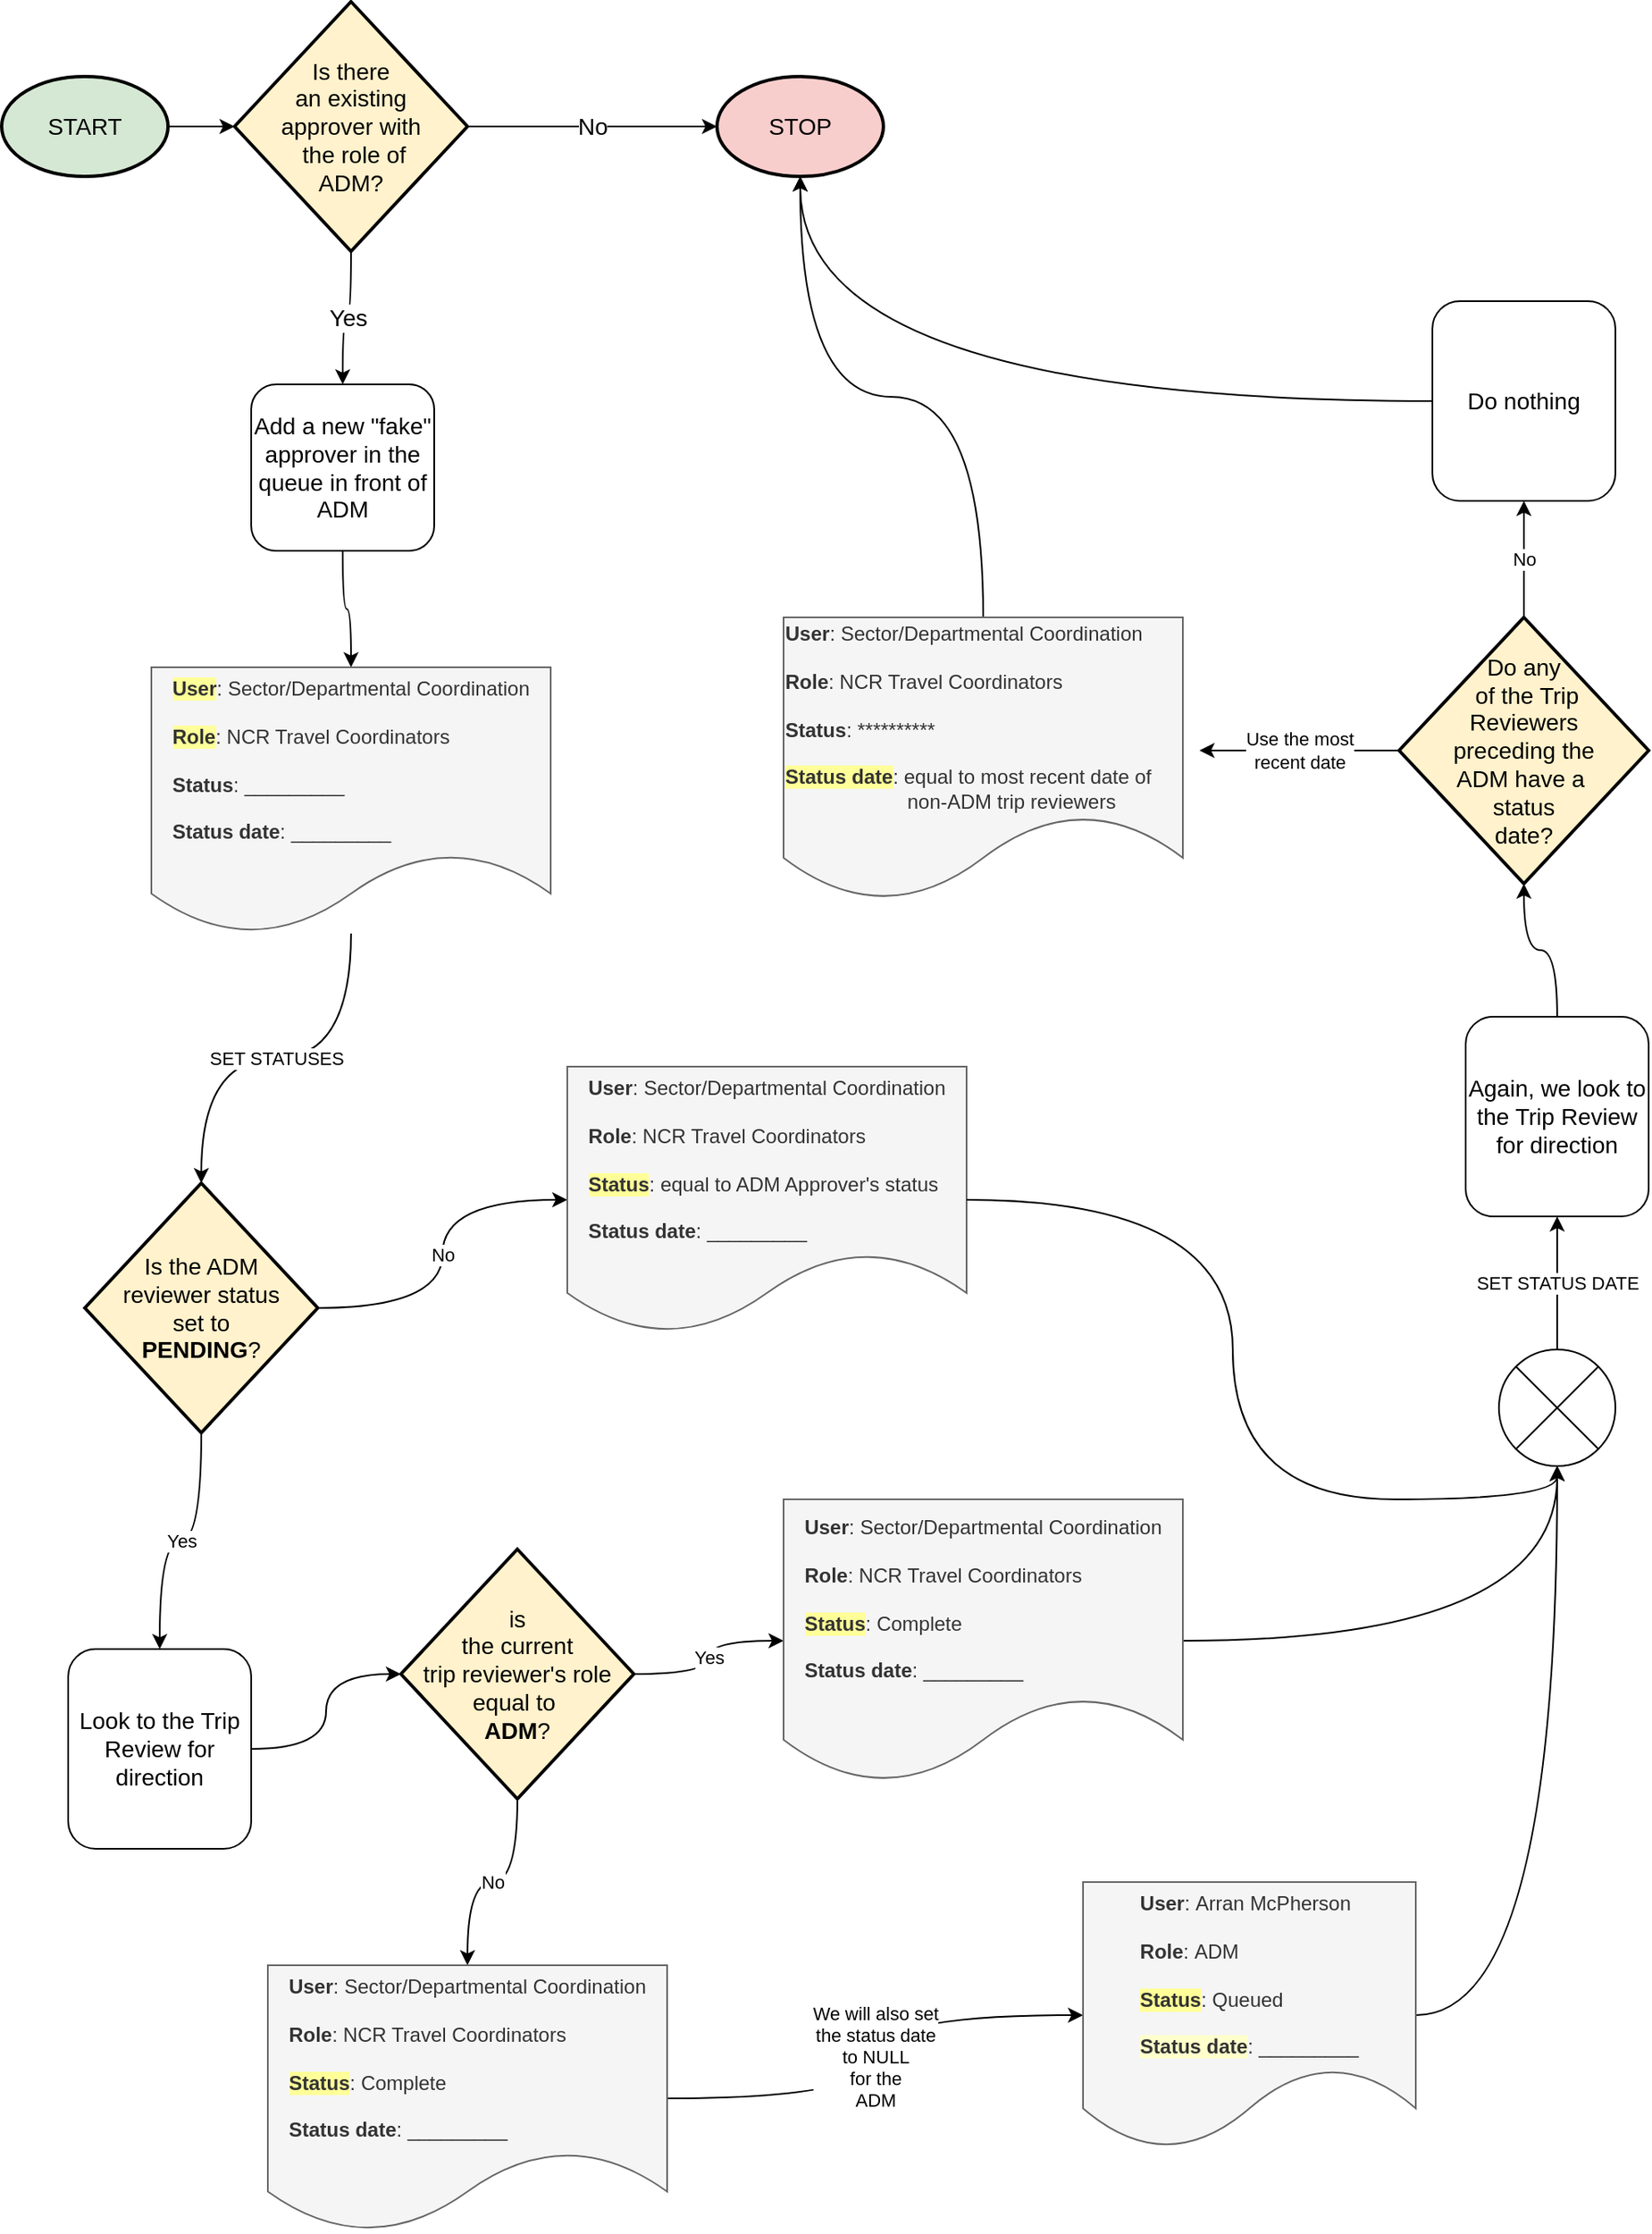 <mxfile version="22.1.5" type="github">
  <diagram id="C5RBs43oDa-KdzZeNtuy" name="Page-1">
    <mxGraphModel dx="1426" dy="793" grid="1" gridSize="10" guides="1" tooltips="1" connect="1" arrows="1" fold="1" page="1" pageScale="1" pageWidth="1169" pageHeight="827" math="0" shadow="0">
      <root>
        <mxCell id="WIyWlLk6GJQsqaUBKTNV-0" />
        <mxCell id="WIyWlLk6GJQsqaUBKTNV-1" parent="WIyWlLk6GJQsqaUBKTNV-0" />
        <mxCell id="TlhrCSe95SY9jLTqjl-a-0" value="START" style="strokeWidth=2;html=1;shape=mxgraph.flowchart.start_1;whiteSpace=wrap;fontSize=14;fillColor=#D5E8D4;" parent="WIyWlLk6GJQsqaUBKTNV-1" vertex="1">
          <mxGeometry x="30" y="65" width="100" height="60" as="geometry" />
        </mxCell>
        <mxCell id="TlhrCSe95SY9jLTqjl-a-4" value="" style="rounded=0;orthogonalLoop=1;jettySize=auto;html=1;fontSize=14;edgeStyle=orthogonalEdgeStyle;curved=1;" parent="WIyWlLk6GJQsqaUBKTNV-1" source="TlhrCSe95SY9jLTqjl-a-0" target="TlhrCSe95SY9jLTqjl-a-3" edge="1">
          <mxGeometry relative="1" as="geometry">
            <mxPoint x="340" y="103.488" as="sourcePoint" />
          </mxGeometry>
        </mxCell>
        <mxCell id="TlhrCSe95SY9jLTqjl-a-9" value="No" style="rounded=0;orthogonalLoop=1;jettySize=auto;html=1;fontSize=14;edgeStyle=orthogonalEdgeStyle;curved=1;" parent="WIyWlLk6GJQsqaUBKTNV-1" source="TlhrCSe95SY9jLTqjl-a-3" target="TlhrCSe95SY9jLTqjl-a-39" edge="1">
          <mxGeometry relative="1" as="geometry">
            <mxPoint x="395" y="80" as="targetPoint" />
          </mxGeometry>
        </mxCell>
        <mxCell id="TlhrCSe95SY9jLTqjl-a-12" value="Yes" style="rounded=0;orthogonalLoop=1;jettySize=auto;html=1;fontSize=14;edgeStyle=orthogonalEdgeStyle;curved=1;" parent="WIyWlLk6GJQsqaUBKTNV-1" source="TlhrCSe95SY9jLTqjl-a-3" target="2dVe8sMhS4PmmdCcYp6y-1" edge="1">
          <mxGeometry relative="1" as="geometry">
            <mxPoint x="176.699" y="249.81" as="targetPoint" />
          </mxGeometry>
        </mxCell>
        <mxCell id="TlhrCSe95SY9jLTqjl-a-3" value="Is there &lt;br&gt;an existing &lt;br&gt;approver with&lt;br&gt;&amp;nbsp;the role of &lt;br&gt;ADM?" style="rhombus;whiteSpace=wrap;html=1;strokeWidth=2;fontSize=14;fillColor=#FFF2CC;" parent="WIyWlLk6GJQsqaUBKTNV-1" vertex="1">
          <mxGeometry x="170" y="20" width="140" height="150" as="geometry" />
        </mxCell>
        <mxCell id="TlhrCSe95SY9jLTqjl-a-39" value="STOP" style="strokeWidth=2;html=1;shape=mxgraph.flowchart.start_1;whiteSpace=wrap;fontSize=14;fillColor=#F8CECC;" parent="WIyWlLk6GJQsqaUBKTNV-1" vertex="1">
          <mxGeometry x="460" y="65.0" width="100" height="60" as="geometry" />
        </mxCell>
        <mxCell id="2dVe8sMhS4PmmdCcYp6y-3" value="SET STATUSES" style="edgeStyle=orthogonalEdgeStyle;rounded=0;orthogonalLoop=1;jettySize=auto;html=1;curved=1;" edge="1" parent="WIyWlLk6GJQsqaUBKTNV-1" source="2dVe8sMhS4PmmdCcYp6y-17" target="2dVe8sMhS4PmmdCcYp6y-4">
          <mxGeometry relative="1" as="geometry">
            <mxPoint x="400" y="740" as="sourcePoint" />
            <mxPoint x="450" y="840" as="targetPoint" />
          </mxGeometry>
        </mxCell>
        <mxCell id="2dVe8sMhS4PmmdCcYp6y-18" style="edgeStyle=orthogonalEdgeStyle;rounded=0;orthogonalLoop=1;jettySize=auto;html=1;curved=1;" edge="1" parent="WIyWlLk6GJQsqaUBKTNV-1" source="2dVe8sMhS4PmmdCcYp6y-1" target="2dVe8sMhS4PmmdCcYp6y-17">
          <mxGeometry relative="1" as="geometry" />
        </mxCell>
        <mxCell id="2dVe8sMhS4PmmdCcYp6y-1" value="Add a new &quot;fake&quot; approver in the queue in front of ADM" style="rounded=1;whiteSpace=wrap;html=1;fontSize=14;" vertex="1" parent="WIyWlLk6GJQsqaUBKTNV-1">
          <mxGeometry x="180" y="250" width="110" height="100" as="geometry" />
        </mxCell>
        <mxCell id="2dVe8sMhS4PmmdCcYp6y-7" value="No" style="edgeStyle=orthogonalEdgeStyle;rounded=0;orthogonalLoop=1;jettySize=auto;html=1;curved=1;" edge="1" parent="WIyWlLk6GJQsqaUBKTNV-1" source="2dVe8sMhS4PmmdCcYp6y-4" target="2dVe8sMhS4PmmdCcYp6y-19">
          <mxGeometry relative="1" as="geometry">
            <mxPoint x="465" y="680" as="targetPoint" />
          </mxGeometry>
        </mxCell>
        <mxCell id="2dVe8sMhS4PmmdCcYp6y-8" value="Yes" style="edgeStyle=orthogonalEdgeStyle;rounded=0;orthogonalLoop=1;jettySize=auto;html=1;curved=1;" edge="1" parent="WIyWlLk6GJQsqaUBKTNV-1" source="2dVe8sMhS4PmmdCcYp6y-4" target="2dVe8sMhS4PmmdCcYp6y-6">
          <mxGeometry relative="1" as="geometry" />
        </mxCell>
        <mxCell id="2dVe8sMhS4PmmdCcYp6y-4" value="Is the ADM &lt;br&gt;reviewer status&lt;br&gt;&amp;nbsp;set to&amp;nbsp;&lt;br&gt;&lt;b&gt;PENDING&lt;/b&gt;?" style="rhombus;whiteSpace=wrap;html=1;strokeWidth=2;fontSize=14;fillColor=#FFF2CC;" vertex="1" parent="WIyWlLk6GJQsqaUBKTNV-1">
          <mxGeometry x="80" y="730" width="140" height="150" as="geometry" />
        </mxCell>
        <mxCell id="2dVe8sMhS4PmmdCcYp6y-10" style="edgeStyle=orthogonalEdgeStyle;rounded=0;orthogonalLoop=1;jettySize=auto;html=1;curved=1;" edge="1" parent="WIyWlLk6GJQsqaUBKTNV-1" source="2dVe8sMhS4PmmdCcYp6y-6" target="2dVe8sMhS4PmmdCcYp6y-9">
          <mxGeometry relative="1" as="geometry" />
        </mxCell>
        <mxCell id="2dVe8sMhS4PmmdCcYp6y-6" value="Look to the Trip Review for direction" style="rounded=1;whiteSpace=wrap;html=1;fontSize=14;" vertex="1" parent="WIyWlLk6GJQsqaUBKTNV-1">
          <mxGeometry x="70" y="1010" width="110" height="120" as="geometry" />
        </mxCell>
        <mxCell id="2dVe8sMhS4PmmdCcYp6y-12" value="Yes" style="edgeStyle=orthogonalEdgeStyle;rounded=0;orthogonalLoop=1;jettySize=auto;html=1;curved=1;" edge="1" parent="WIyWlLk6GJQsqaUBKTNV-1" source="2dVe8sMhS4PmmdCcYp6y-9" target="2dVe8sMhS4PmmdCcYp6y-22">
          <mxGeometry relative="1" as="geometry">
            <mxPoint x="745" y="920" as="targetPoint" />
          </mxGeometry>
        </mxCell>
        <mxCell id="2dVe8sMhS4PmmdCcYp6y-14" value="No" style="edgeStyle=orthogonalEdgeStyle;rounded=0;orthogonalLoop=1;jettySize=auto;html=1;curved=1;" edge="1" parent="WIyWlLk6GJQsqaUBKTNV-1" source="2dVe8sMhS4PmmdCcYp6y-9" target="2dVe8sMhS4PmmdCcYp6y-23">
          <mxGeometry relative="1" as="geometry">
            <mxPoint x="750" y="1110" as="targetPoint" />
          </mxGeometry>
        </mxCell>
        <mxCell id="2dVe8sMhS4PmmdCcYp6y-9" value="is &lt;br&gt;the current &lt;br&gt;trip reviewer&#39;s role &lt;br&gt;equal to&amp;nbsp;&lt;br&gt;&lt;b style=&quot;border-color: var(--border-color);&quot;&gt;ADM&lt;/b&gt;?" style="rhombus;whiteSpace=wrap;html=1;strokeWidth=2;fontSize=14;fillColor=#FFF2CC;" vertex="1" parent="WIyWlLk6GJQsqaUBKTNV-1">
          <mxGeometry x="270" y="950" width="140" height="150" as="geometry" />
        </mxCell>
        <mxCell id="2dVe8sMhS4PmmdCcYp6y-17" value="&lt;div style=&quot;text-align: left;&quot;&gt;&lt;b style=&quot;background-color: rgb(255, 255, 153);&quot;&gt;User&lt;/b&gt;&lt;span style=&quot;background-color: initial;&quot;&gt;:&amp;nbsp;Sector/Departmental Coordination&lt;/span&gt;&lt;br&gt;&lt;/div&gt;&lt;div style=&quot;text-align: left;&quot;&gt;&lt;br&gt;&lt;/div&gt;&lt;div style=&quot;text-align: left;&quot;&gt;&lt;b style=&quot;background-color: rgb(255, 255, 153);&quot;&gt;Role&lt;/b&gt;:&amp;nbsp;NCR Travel Coordinators&lt;/div&gt;&lt;div style=&quot;text-align: left;&quot;&gt;&lt;br&gt;&lt;/div&gt;&lt;div style=&quot;text-align: left;&quot;&gt;&lt;b&gt;Status&lt;/b&gt;: _________&lt;/div&gt;&lt;div style=&quot;text-align: left;&quot;&gt;&lt;br&gt;&lt;/div&gt;&lt;div style=&quot;text-align: left;&quot;&gt;&lt;b style=&quot;&quot;&gt;Status date&lt;/b&gt;: _________&lt;span style=&quot;background-color: initial;&quot;&gt;&lt;br&gt;&lt;/span&gt;&lt;/div&gt;" style="shape=document;whiteSpace=wrap;html=1;boundedLbl=1;fillColor=#f5f5f5;fontColor=#333333;strokeColor=#666666;" vertex="1" parent="WIyWlLk6GJQsqaUBKTNV-1">
          <mxGeometry x="120" y="420" width="240" height="160" as="geometry" />
        </mxCell>
        <mxCell id="2dVe8sMhS4PmmdCcYp6y-19" value="&lt;div style=&quot;text-align: left;&quot;&gt;&lt;b style=&quot;background-color: initial;&quot;&gt;User&lt;/b&gt;&lt;span style=&quot;background-color: initial;&quot;&gt;:&amp;nbsp;Sector/Departmental Coordination&lt;/span&gt;&lt;br&gt;&lt;/div&gt;&lt;div style=&quot;text-align: left;&quot;&gt;&lt;br&gt;&lt;/div&gt;&lt;div style=&quot;text-align: left;&quot;&gt;&lt;b&gt;Role&lt;/b&gt;:&amp;nbsp;NCR Travel Coordinators&lt;/div&gt;&lt;div style=&quot;text-align: left;&quot;&gt;&lt;br&gt;&lt;/div&gt;&lt;div style=&quot;text-align: left;&quot;&gt;&lt;b style=&quot;background-color: rgb(255, 255, 153);&quot;&gt;Status&lt;/b&gt;: equal to ADM Approver&#39;s status&lt;/div&gt;&lt;div style=&quot;text-align: left;&quot;&gt;&lt;span style=&quot;background-color: initial;&quot;&gt;&lt;br&gt;&lt;/span&gt;&lt;/div&gt;&lt;div style=&quot;text-align: left;&quot;&gt;&lt;b style=&quot;&quot;&gt;Status date&lt;/b&gt;: _________&lt;span style=&quot;background-color: initial;&quot;&gt;&lt;br&gt;&lt;/span&gt;&lt;/div&gt;" style="shape=document;whiteSpace=wrap;html=1;boundedLbl=1;fillColor=#f5f5f5;fontColor=#333333;strokeColor=#666666;" vertex="1" parent="WIyWlLk6GJQsqaUBKTNV-1">
          <mxGeometry x="370" y="660" width="240" height="160" as="geometry" />
        </mxCell>
        <mxCell id="2dVe8sMhS4PmmdCcYp6y-29" style="edgeStyle=orthogonalEdgeStyle;rounded=0;orthogonalLoop=1;jettySize=auto;html=1;curved=1;" edge="1" parent="WIyWlLk6GJQsqaUBKTNV-1" source="2dVe8sMhS4PmmdCcYp6y-22" target="2dVe8sMhS4PmmdCcYp6y-27">
          <mxGeometry relative="1" as="geometry" />
        </mxCell>
        <mxCell id="2dVe8sMhS4PmmdCcYp6y-22" value="&lt;div style=&quot;text-align: left;&quot;&gt;&lt;b style=&quot;background-color: initial;&quot;&gt;User&lt;/b&gt;&lt;span style=&quot;background-color: initial;&quot;&gt;:&amp;nbsp;Sector/Departmental Coordination&lt;/span&gt;&lt;br&gt;&lt;/div&gt;&lt;div style=&quot;text-align: left;&quot;&gt;&lt;br&gt;&lt;/div&gt;&lt;div style=&quot;text-align: left;&quot;&gt;&lt;b&gt;Role&lt;/b&gt;:&amp;nbsp;NCR Travel Coordinators&lt;/div&gt;&lt;div style=&quot;text-align: left;&quot;&gt;&lt;br&gt;&lt;/div&gt;&lt;div style=&quot;text-align: left;&quot;&gt;&lt;b style=&quot;background-color: rgb(255, 255, 153);&quot;&gt;Status&lt;/b&gt;: Complete&lt;/div&gt;&lt;div style=&quot;text-align: left;&quot;&gt;&lt;span style=&quot;background-color: initial;&quot;&gt;&lt;br&gt;&lt;/span&gt;&lt;/div&gt;&lt;div style=&quot;text-align: left;&quot;&gt;&lt;b style=&quot;&quot;&gt;Status date&lt;/b&gt;: _________&lt;span style=&quot;background-color: initial;&quot;&gt;&lt;br&gt;&lt;/span&gt;&lt;/div&gt;" style="shape=document;whiteSpace=wrap;html=1;boundedLbl=1;fillColor=#f5f5f5;fontColor=#333333;strokeColor=#666666;" vertex="1" parent="WIyWlLk6GJQsqaUBKTNV-1">
          <mxGeometry x="500" y="920" width="240" height="170" as="geometry" />
        </mxCell>
        <mxCell id="2dVe8sMhS4PmmdCcYp6y-26" value="We will also set &lt;br&gt;the status date &lt;br&gt;to NULL &lt;br&gt;for the &lt;br&gt;ADM" style="edgeStyle=orthogonalEdgeStyle;rounded=0;orthogonalLoop=1;jettySize=auto;html=1;curved=1;" edge="1" parent="WIyWlLk6GJQsqaUBKTNV-1" source="2dVe8sMhS4PmmdCcYp6y-23" target="2dVe8sMhS4PmmdCcYp6y-24">
          <mxGeometry relative="1" as="geometry" />
        </mxCell>
        <mxCell id="2dVe8sMhS4PmmdCcYp6y-23" value="&lt;div style=&quot;text-align: left;&quot;&gt;&lt;b style=&quot;background-color: initial;&quot;&gt;User&lt;/b&gt;&lt;span style=&quot;background-color: initial;&quot;&gt;:&amp;nbsp;Sector/Departmental Coordination&lt;/span&gt;&lt;br&gt;&lt;/div&gt;&lt;div style=&quot;text-align: left;&quot;&gt;&lt;br&gt;&lt;/div&gt;&lt;div style=&quot;text-align: left;&quot;&gt;&lt;b&gt;Role&lt;/b&gt;:&amp;nbsp;NCR Travel Coordinators&lt;/div&gt;&lt;div style=&quot;text-align: left;&quot;&gt;&lt;br&gt;&lt;/div&gt;&lt;div style=&quot;text-align: left;&quot;&gt;&lt;b style=&quot;background-color: rgb(255, 255, 153);&quot;&gt;Status&lt;/b&gt;: Complete&lt;/div&gt;&lt;div style=&quot;text-align: left;&quot;&gt;&lt;span style=&quot;background-color: initial;&quot;&gt;&lt;br&gt;&lt;/span&gt;&lt;/div&gt;&lt;div style=&quot;text-align: left;&quot;&gt;&lt;b style=&quot;&quot;&gt;Status date&lt;/b&gt;: _________&lt;span style=&quot;background-color: initial;&quot;&gt;&lt;br&gt;&lt;/span&gt;&lt;/div&gt;" style="shape=document;whiteSpace=wrap;html=1;boundedLbl=1;fillColor=#f5f5f5;fontColor=#333333;strokeColor=#666666;" vertex="1" parent="WIyWlLk6GJQsqaUBKTNV-1">
          <mxGeometry x="190" y="1200" width="240" height="160" as="geometry" />
        </mxCell>
        <mxCell id="2dVe8sMhS4PmmdCcYp6y-30" style="edgeStyle=orthogonalEdgeStyle;rounded=0;orthogonalLoop=1;jettySize=auto;html=1;curved=1;" edge="1" parent="WIyWlLk6GJQsqaUBKTNV-1" source="2dVe8sMhS4PmmdCcYp6y-24" target="2dVe8sMhS4PmmdCcYp6y-27">
          <mxGeometry relative="1" as="geometry" />
        </mxCell>
        <mxCell id="2dVe8sMhS4PmmdCcYp6y-24" value="&lt;div style=&quot;text-align: left;&quot;&gt;&lt;b style=&quot;background-color: initial;&quot;&gt;User&lt;/b&gt;&lt;span style=&quot;background-color: initial;&quot;&gt;:&amp;nbsp;Arran McPherson&lt;/span&gt;&lt;br&gt;&lt;/div&gt;&lt;div style=&quot;text-align: left;&quot;&gt;&lt;br&gt;&lt;/div&gt;&lt;div style=&quot;text-align: left;&quot;&gt;&lt;b&gt;Role&lt;/b&gt;:&amp;nbsp;ADM&lt;/div&gt;&lt;div style=&quot;text-align: left;&quot;&gt;&lt;br&gt;&lt;/div&gt;&lt;div style=&quot;text-align: left;&quot;&gt;&lt;b style=&quot;background-color: rgb(255, 255, 153);&quot;&gt;Status&lt;/b&gt;: Queued&lt;/div&gt;&lt;div style=&quot;text-align: left;&quot;&gt;&lt;span style=&quot;background-color: initial;&quot;&gt;&lt;br&gt;&lt;/span&gt;&lt;/div&gt;&lt;div style=&quot;text-align: left;&quot;&gt;&lt;b style=&quot;background-color: rgb(255, 255, 204);&quot;&gt;Status date&lt;/b&gt;: _________&lt;span style=&quot;background-color: initial;&quot;&gt;&lt;br&gt;&lt;/span&gt;&lt;/div&gt;" style="shape=document;whiteSpace=wrap;html=1;boundedLbl=1;fillColor=#f5f5f5;fontColor=#333333;strokeColor=#666666;" vertex="1" parent="WIyWlLk6GJQsqaUBKTNV-1">
          <mxGeometry x="680" y="1150" width="200" height="160" as="geometry" />
        </mxCell>
        <mxCell id="2dVe8sMhS4PmmdCcYp6y-32" value="SET STATUS DATE" style="edgeStyle=orthogonalEdgeStyle;rounded=0;orthogonalLoop=1;jettySize=auto;html=1;curved=1;" edge="1" parent="WIyWlLk6GJQsqaUBKTNV-1" source="2dVe8sMhS4PmmdCcYp6y-27" target="2dVe8sMhS4PmmdCcYp6y-33">
          <mxGeometry relative="1" as="geometry" />
        </mxCell>
        <mxCell id="2dVe8sMhS4PmmdCcYp6y-27" value="" style="verticalLabelPosition=bottom;verticalAlign=top;html=1;shape=mxgraph.flowchart.or;" vertex="1" parent="WIyWlLk6GJQsqaUBKTNV-1">
          <mxGeometry x="930" y="830" width="70" height="70" as="geometry" />
        </mxCell>
        <mxCell id="2dVe8sMhS4PmmdCcYp6y-28" style="edgeStyle=orthogonalEdgeStyle;rounded=0;orthogonalLoop=1;jettySize=auto;html=1;entryX=0.5;entryY=1;entryDx=0;entryDy=0;entryPerimeter=0;curved=1;" edge="1" parent="WIyWlLk6GJQsqaUBKTNV-1" source="2dVe8sMhS4PmmdCcYp6y-19" target="2dVe8sMhS4PmmdCcYp6y-27">
          <mxGeometry relative="1" as="geometry" />
        </mxCell>
        <mxCell id="2dVe8sMhS4PmmdCcYp6y-35" style="edgeStyle=orthogonalEdgeStyle;rounded=0;orthogonalLoop=1;jettySize=auto;html=1;curved=1;" edge="1" parent="WIyWlLk6GJQsqaUBKTNV-1" source="2dVe8sMhS4PmmdCcYp6y-33" target="2dVe8sMhS4PmmdCcYp6y-34">
          <mxGeometry relative="1" as="geometry" />
        </mxCell>
        <mxCell id="2dVe8sMhS4PmmdCcYp6y-33" value="Again, we look to the Trip Review for direction" style="rounded=1;whiteSpace=wrap;html=1;fontSize=14;" vertex="1" parent="WIyWlLk6GJQsqaUBKTNV-1">
          <mxGeometry x="910" y="630" width="110" height="120" as="geometry" />
        </mxCell>
        <mxCell id="2dVe8sMhS4PmmdCcYp6y-37" value="No" style="edgeStyle=orthogonalEdgeStyle;rounded=0;orthogonalLoop=1;jettySize=auto;html=1;curved=1;" edge="1" parent="WIyWlLk6GJQsqaUBKTNV-1" source="2dVe8sMhS4PmmdCcYp6y-34" target="2dVe8sMhS4PmmdCcYp6y-36">
          <mxGeometry relative="1" as="geometry" />
        </mxCell>
        <mxCell id="2dVe8sMhS4PmmdCcYp6y-40" value="Use the most&lt;br&gt;recent date" style="edgeStyle=orthogonalEdgeStyle;rounded=0;orthogonalLoop=1;jettySize=auto;html=1;curved=1;" edge="1" parent="WIyWlLk6GJQsqaUBKTNV-1" source="2dVe8sMhS4PmmdCcYp6y-34">
          <mxGeometry relative="1" as="geometry">
            <mxPoint x="750" y="470" as="targetPoint" />
          </mxGeometry>
        </mxCell>
        <mxCell id="2dVe8sMhS4PmmdCcYp6y-34" value="Do any&lt;br&gt;&amp;nbsp;of the Trip &lt;br&gt;Reviewers &lt;br&gt;preceding the &lt;br&gt;ADM have a&amp;nbsp;&lt;br&gt;status &lt;br&gt;date?" style="rhombus;whiteSpace=wrap;html=1;strokeWidth=2;fontSize=14;fillColor=#FFF2CC;" vertex="1" parent="WIyWlLk6GJQsqaUBKTNV-1">
          <mxGeometry x="870" y="390" width="150" height="160" as="geometry" />
        </mxCell>
        <mxCell id="2dVe8sMhS4PmmdCcYp6y-43" style="edgeStyle=orthogonalEdgeStyle;rounded=0;orthogonalLoop=1;jettySize=auto;html=1;curved=1;" edge="1" parent="WIyWlLk6GJQsqaUBKTNV-1" source="2dVe8sMhS4PmmdCcYp6y-36" target="TlhrCSe95SY9jLTqjl-a-39">
          <mxGeometry relative="1" as="geometry" />
        </mxCell>
        <mxCell id="2dVe8sMhS4PmmdCcYp6y-36" value="Do nothing" style="rounded=1;whiteSpace=wrap;html=1;fontSize=14;" vertex="1" parent="WIyWlLk6GJQsqaUBKTNV-1">
          <mxGeometry x="890" y="200" width="110" height="120" as="geometry" />
        </mxCell>
        <mxCell id="2dVe8sMhS4PmmdCcYp6y-42" style="edgeStyle=orthogonalEdgeStyle;rounded=0;orthogonalLoop=1;jettySize=auto;html=1;curved=1;" edge="1" parent="WIyWlLk6GJQsqaUBKTNV-1" source="2dVe8sMhS4PmmdCcYp6y-41" target="TlhrCSe95SY9jLTqjl-a-39">
          <mxGeometry relative="1" as="geometry" />
        </mxCell>
        <mxCell id="2dVe8sMhS4PmmdCcYp6y-41" value="&lt;div style=&quot;text-align: left;&quot;&gt;&lt;b style=&quot;background-color: initial;&quot;&gt;User&lt;/b&gt;&lt;span style=&quot;background-color: initial;&quot;&gt;:&amp;nbsp;Sector/Departmental Coordination&lt;/span&gt;&lt;br&gt;&lt;/div&gt;&lt;div style=&quot;text-align: left;&quot;&gt;&lt;br&gt;&lt;/div&gt;&lt;div style=&quot;text-align: left;&quot;&gt;&lt;b&gt;Role&lt;/b&gt;:&amp;nbsp;NCR Travel Coordinators&lt;/div&gt;&lt;div style=&quot;text-align: left;&quot;&gt;&lt;br&gt;&lt;/div&gt;&lt;div style=&quot;text-align: left;&quot;&gt;&lt;b style=&quot;&quot;&gt;Status&lt;/b&gt;: **********&lt;/div&gt;&lt;div style=&quot;text-align: left;&quot;&gt;&lt;span style=&quot;background-color: initial;&quot;&gt;&lt;br&gt;&lt;/span&gt;&lt;/div&gt;&lt;div style=&quot;text-align: left;&quot;&gt;&lt;b style=&quot;background-color: rgb(255, 255, 153);&quot;&gt;Status date&lt;/b&gt;: equal to most recent date of&amp;nbsp; &amp;nbsp; &amp;nbsp; &amp;nbsp; &amp;nbsp; &amp;nbsp; &amp;nbsp; &amp;nbsp; &amp;nbsp; &amp;nbsp; &amp;nbsp; &amp;nbsp; &amp;nbsp; &amp;nbsp; non-ADM trip reviewers&lt;span style=&quot;background-color: initial;&quot;&gt;&lt;br&gt;&lt;/span&gt;&lt;/div&gt;" style="shape=document;whiteSpace=wrap;html=1;boundedLbl=1;fillColor=#f5f5f5;fontColor=#333333;strokeColor=#666666;" vertex="1" parent="WIyWlLk6GJQsqaUBKTNV-1">
          <mxGeometry x="500" y="390" width="240" height="170" as="geometry" />
        </mxCell>
      </root>
    </mxGraphModel>
  </diagram>
</mxfile>
